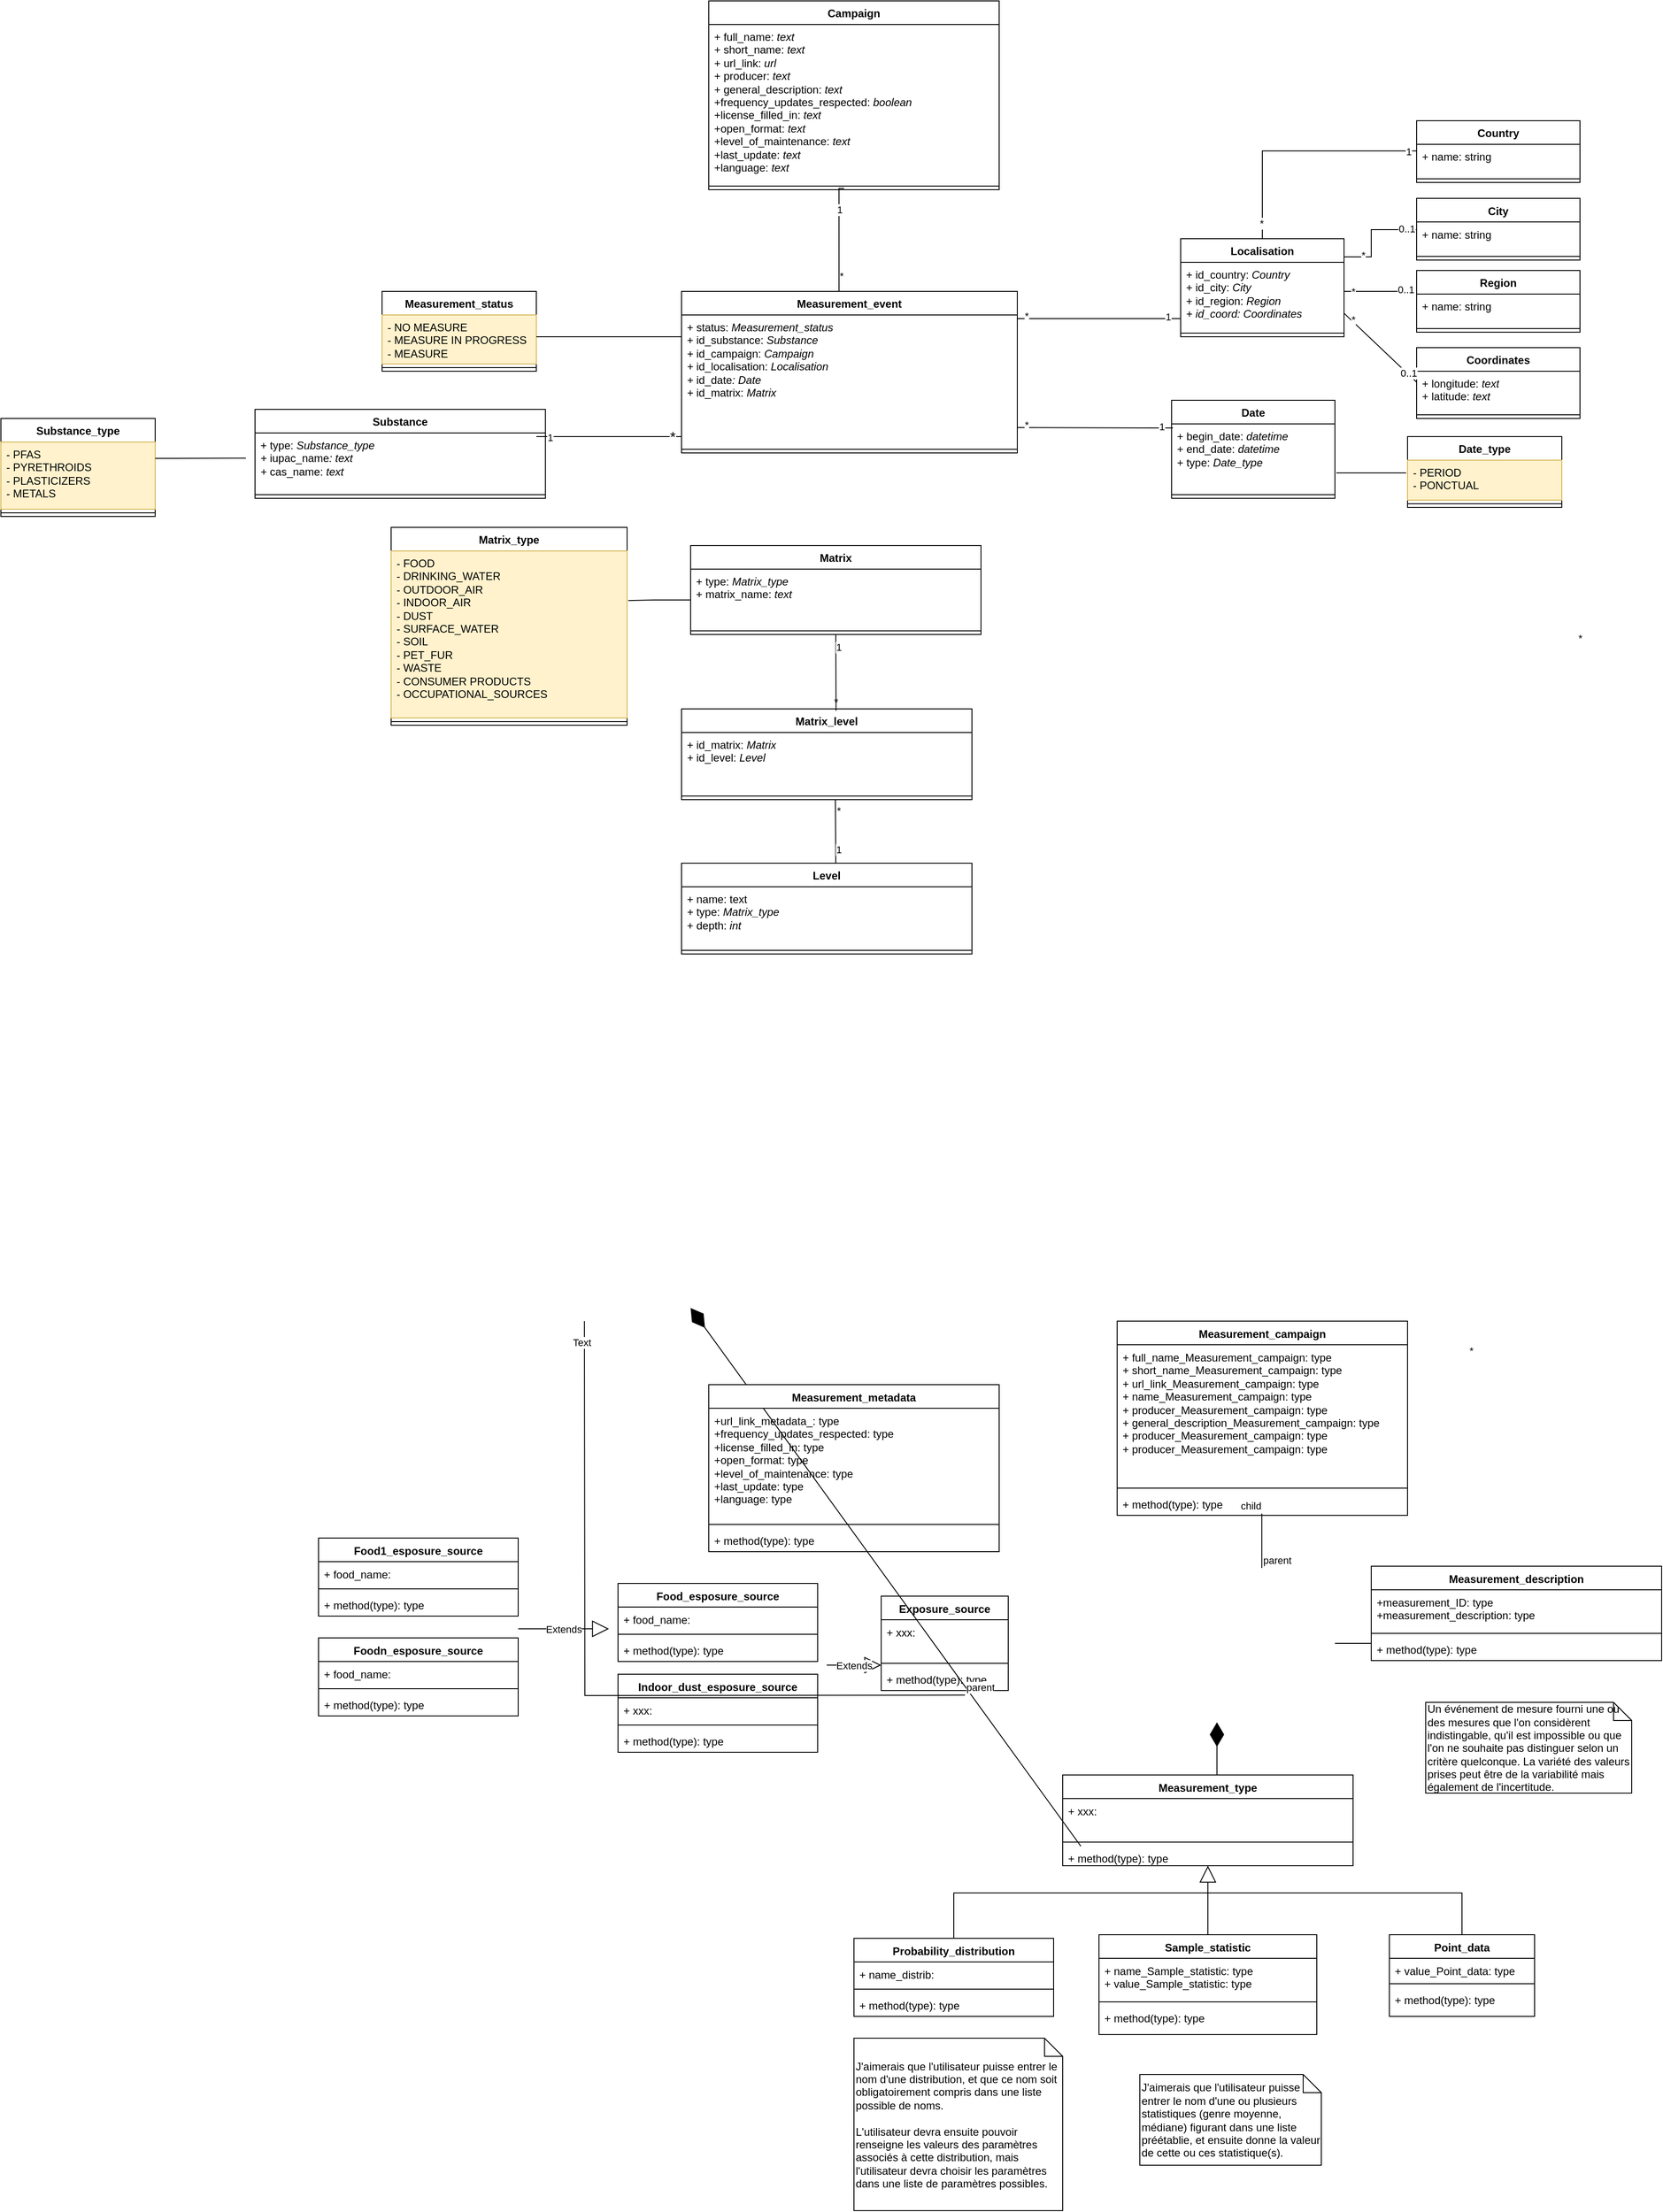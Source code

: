 <mxfile version="21.6.6" type="github">
  <diagram name="Page-1" id="vHBGrTsYqT1RuA5-FNSh">
    <mxGraphModel dx="2876" dy="1775" grid="1" gridSize="10" guides="1" tooltips="1" connect="1" arrows="1" fold="1" page="1" pageScale="1" pageWidth="827" pageHeight="1169" math="0" shadow="0">
      <root>
        <mxCell id="0" />
        <mxCell id="1" parent="0" />
        <mxCell id="SI0JAdaID6cO6t9ZGBBr-8" value="Probability_distribution" style="swimlane;fontStyle=1;align=center;verticalAlign=top;childLayout=stackLayout;horizontal=1;startSize=26;horizontalStack=0;resizeParent=1;resizeParentMax=0;resizeLast=0;collapsible=1;marginBottom=0;whiteSpace=wrap;html=1;" parent="1" vertex="1">
          <mxGeometry x="-190" y="1194.5" width="220" height="86" as="geometry" />
        </mxCell>
        <mxCell id="SI0JAdaID6cO6t9ZGBBr-9" value="+ name_distrib:&amp;nbsp;&amp;nbsp;" style="text;strokeColor=none;fillColor=none;align=left;verticalAlign=top;spacingLeft=4;spacingRight=4;overflow=hidden;rotatable=0;points=[[0,0.5],[1,0.5]];portConstraint=eastwest;whiteSpace=wrap;html=1;" parent="SI0JAdaID6cO6t9ZGBBr-8" vertex="1">
          <mxGeometry y="26" width="220" height="26" as="geometry" />
        </mxCell>
        <mxCell id="SI0JAdaID6cO6t9ZGBBr-10" value="" style="line;strokeWidth=1;fillColor=none;align=left;verticalAlign=middle;spacingTop=-1;spacingLeft=3;spacingRight=3;rotatable=0;labelPosition=right;points=[];portConstraint=eastwest;strokeColor=inherit;" parent="SI0JAdaID6cO6t9ZGBBr-8" vertex="1">
          <mxGeometry y="52" width="220" height="8" as="geometry" />
        </mxCell>
        <mxCell id="SI0JAdaID6cO6t9ZGBBr-11" value="+ method(type): type" style="text;strokeColor=none;fillColor=none;align=left;verticalAlign=top;spacingLeft=4;spacingRight=4;overflow=hidden;rotatable=0;points=[[0,0.5],[1,0.5]];portConstraint=eastwest;whiteSpace=wrap;html=1;" parent="SI0JAdaID6cO6t9ZGBBr-8" vertex="1">
          <mxGeometry y="60" width="220" height="26" as="geometry" />
        </mxCell>
        <mxCell id="SI0JAdaID6cO6t9ZGBBr-13" value="J&#39;aimerais que l&#39;utilisateur puisse entrer le nom d&#39;une distribution, et que ce nom soit obligatoirement compris dans une liste possible de noms.&lt;br&gt;&lt;br&gt;L&#39;utilisateur devra ensuite pouvoir renseigne les valeurs des paramètres associés à cette distribution, mais l&#39;utilisateur devra choisir les paramètres dans une liste de paramètres possibles." style="shape=note;size=20;whiteSpace=wrap;html=1;align=left;" parent="1" vertex="1">
          <mxGeometry x="-190" y="1304.5" width="230" height="190" as="geometry" />
        </mxCell>
        <mxCell id="SI0JAdaID6cO6t9ZGBBr-17" value="J&#39;aimerais que l&#39;utilisateur puisse entrer le nom d&#39;une ou plusieurs statistiques (genre moyenne, médiane) figurant dans une liste préétablie, et ensuite donne la valeur de cette ou ces statistique(s)." style="shape=note;size=20;whiteSpace=wrap;html=1;align=left;" parent="1" vertex="1">
          <mxGeometry x="125" y="1344.5" width="200" height="100" as="geometry" />
        </mxCell>
        <mxCell id="SI0JAdaID6cO6t9ZGBBr-18" value="Measurement_event" style="swimlane;fontStyle=1;align=center;verticalAlign=top;childLayout=stackLayout;horizontal=1;startSize=26;horizontalStack=0;resizeParent=1;resizeParentMax=0;resizeLast=0;collapsible=1;marginBottom=0;whiteSpace=wrap;html=1;" parent="1" vertex="1">
          <mxGeometry x="-380" y="-620" width="370" height="178" as="geometry" />
        </mxCell>
        <mxCell id="SI0JAdaID6cO6t9ZGBBr-19" value="&lt;div&gt;+ status: &lt;i&gt;Measurement_status&lt;/i&gt;&lt;/div&gt;&lt;div&gt;+ id_substance: &lt;i&gt;Substance&lt;/i&gt;&lt;/div&gt;&lt;div&gt;&lt;i&gt;+&lt;/i&gt; id_campaign: &lt;i&gt;Campaign&lt;/i&gt;&lt;/div&gt;&lt;div&gt;&lt;i&gt;+ &lt;/i&gt;id_localisation: &lt;i&gt;Localisation&lt;br&gt;&lt;/i&gt;&lt;/div&gt;&lt;div&gt;&lt;i&gt;+ &lt;/i&gt;id_date&lt;i&gt;: Date&lt;br&gt;&lt;/i&gt;&lt;/div&gt;&lt;div&gt;&lt;i&gt;+ &lt;/i&gt;id_matrix: &lt;i&gt;Matrix&lt;br&gt;&lt;/i&gt;&lt;/div&gt;&lt;div&gt;&lt;i&gt;&lt;br&gt;&lt;/i&gt;&lt;/div&gt;&lt;br&gt;&lt;br&gt;&amp;nbsp;&amp;nbsp;" style="text;strokeColor=none;fillColor=none;align=left;verticalAlign=top;spacingLeft=4;spacingRight=4;overflow=hidden;rotatable=0;points=[[0,0.5],[1,0.5]];portConstraint=eastwest;whiteSpace=wrap;html=1;" parent="SI0JAdaID6cO6t9ZGBBr-18" vertex="1">
          <mxGeometry y="26" width="370" height="144" as="geometry" />
        </mxCell>
        <mxCell id="SI0JAdaID6cO6t9ZGBBr-20" value="" style="line;strokeWidth=1;fillColor=none;align=left;verticalAlign=middle;spacingTop=-1;spacingLeft=3;spacingRight=3;rotatable=0;labelPosition=right;points=[];portConstraint=eastwest;strokeColor=inherit;" parent="SI0JAdaID6cO6t9ZGBBr-18" vertex="1">
          <mxGeometry y="170" width="370" height="8" as="geometry" />
        </mxCell>
        <mxCell id="SI0JAdaID6cO6t9ZGBBr-22" value="Un événement de mesure fourni une ou des mesures que l&#39;on considèrent indistingable, qu&#39;il est impossible ou que l&#39;on ne souhaite pas distinguer selon un critère quelconque. La variété des valeurs prises peut être de la variabilité mais également de l&#39;incertitude." style="shape=note;size=20;whiteSpace=wrap;html=1;align=left;" parent="1" vertex="1">
          <mxGeometry x="440" y="934.5" width="227" height="100" as="geometry" />
        </mxCell>
        <mxCell id="SI0JAdaID6cO6t9ZGBBr-23" value="Measurement_type" style="swimlane;fontStyle=1;align=center;verticalAlign=top;childLayout=stackLayout;horizontal=1;startSize=26;horizontalStack=0;resizeParent=1;resizeParentMax=0;resizeLast=0;collapsible=1;marginBottom=0;whiteSpace=wrap;html=1;" parent="1" vertex="1">
          <mxGeometry x="40" y="1014.5" width="320" height="100" as="geometry" />
        </mxCell>
        <mxCell id="SI0JAdaID6cO6t9ZGBBr-24" value="+ xxx:&lt;br&gt;" style="text;strokeColor=none;fillColor=none;align=left;verticalAlign=top;spacingLeft=4;spacingRight=4;overflow=hidden;rotatable=0;points=[[0,0.5],[1,0.5]];portConstraint=eastwest;whiteSpace=wrap;html=1;" parent="SI0JAdaID6cO6t9ZGBBr-23" vertex="1">
          <mxGeometry y="26" width="320" height="44" as="geometry" />
        </mxCell>
        <mxCell id="SI0JAdaID6cO6t9ZGBBr-25" value="" style="line;strokeWidth=1;fillColor=none;align=left;verticalAlign=middle;spacingTop=-1;spacingLeft=3;spacingRight=3;rotatable=0;labelPosition=right;points=[];portConstraint=eastwest;strokeColor=inherit;" parent="SI0JAdaID6cO6t9ZGBBr-23" vertex="1">
          <mxGeometry y="70" width="320" height="8" as="geometry" />
        </mxCell>
        <mxCell id="SI0JAdaID6cO6t9ZGBBr-26" value="+ method(type): type" style="text;strokeColor=none;fillColor=none;align=left;verticalAlign=top;spacingLeft=4;spacingRight=4;overflow=hidden;rotatable=0;points=[[0,0.5],[1,0.5]];portConstraint=eastwest;whiteSpace=wrap;html=1;" parent="SI0JAdaID6cO6t9ZGBBr-23" vertex="1">
          <mxGeometry y="78" width="320" height="22" as="geometry" />
        </mxCell>
        <mxCell id="SI0JAdaID6cO6t9ZGBBr-33" value="Sample_statistic" style="swimlane;fontStyle=1;align=center;verticalAlign=top;childLayout=stackLayout;horizontal=1;startSize=26;horizontalStack=0;resizeParent=1;resizeParentMax=0;resizeLast=0;collapsible=1;marginBottom=0;whiteSpace=wrap;html=1;" parent="1" vertex="1">
          <mxGeometry x="80" y="1190.5" width="240" height="110" as="geometry" />
        </mxCell>
        <mxCell id="SI0JAdaID6cO6t9ZGBBr-34" value="+ name_Sample_statistic: type&lt;br style=&quot;border-color: var(--border-color);&quot;&gt;+ value_Sample_statistic: type" style="text;strokeColor=none;fillColor=none;align=left;verticalAlign=top;spacingLeft=4;spacingRight=4;overflow=hidden;rotatable=0;points=[[0,0.5],[1,0.5]];portConstraint=eastwest;whiteSpace=wrap;html=1;" parent="SI0JAdaID6cO6t9ZGBBr-33" vertex="1">
          <mxGeometry y="26" width="240" height="44" as="geometry" />
        </mxCell>
        <mxCell id="SI0JAdaID6cO6t9ZGBBr-35" value="" style="line;strokeWidth=1;fillColor=none;align=left;verticalAlign=middle;spacingTop=-1;spacingLeft=3;spacingRight=3;rotatable=0;labelPosition=right;points=[];portConstraint=eastwest;strokeColor=inherit;" parent="SI0JAdaID6cO6t9ZGBBr-33" vertex="1">
          <mxGeometry y="70" width="240" height="8" as="geometry" />
        </mxCell>
        <mxCell id="SI0JAdaID6cO6t9ZGBBr-36" value="+ method(type): type" style="text;strokeColor=none;fillColor=none;align=left;verticalAlign=top;spacingLeft=4;spacingRight=4;overflow=hidden;rotatable=0;points=[[0,0.5],[1,0.5]];portConstraint=eastwest;whiteSpace=wrap;html=1;" parent="SI0JAdaID6cO6t9ZGBBr-33" vertex="1">
          <mxGeometry y="78" width="240" height="32" as="geometry" />
        </mxCell>
        <mxCell id="SI0JAdaID6cO6t9ZGBBr-37" value="Point_data" style="swimlane;fontStyle=1;align=center;verticalAlign=top;childLayout=stackLayout;horizontal=1;startSize=26;horizontalStack=0;resizeParent=1;resizeParentMax=0;resizeLast=0;collapsible=1;marginBottom=0;whiteSpace=wrap;html=1;" parent="1" vertex="1">
          <mxGeometry x="400" y="1190.5" width="160" height="90" as="geometry" />
        </mxCell>
        <mxCell id="SI0JAdaID6cO6t9ZGBBr-38" value="+ value_Point_data: type" style="text;strokeColor=none;fillColor=none;align=left;verticalAlign=top;spacingLeft=4;spacingRight=4;overflow=hidden;rotatable=0;points=[[0,0.5],[1,0.5]];portConstraint=eastwest;whiteSpace=wrap;html=1;" parent="SI0JAdaID6cO6t9ZGBBr-37" vertex="1">
          <mxGeometry y="26" width="160" height="24" as="geometry" />
        </mxCell>
        <mxCell id="SI0JAdaID6cO6t9ZGBBr-39" value="" style="line;strokeWidth=1;fillColor=none;align=left;verticalAlign=middle;spacingTop=-1;spacingLeft=3;spacingRight=3;rotatable=0;labelPosition=right;points=[];portConstraint=eastwest;strokeColor=inherit;" parent="SI0JAdaID6cO6t9ZGBBr-37" vertex="1">
          <mxGeometry y="50" width="160" height="8" as="geometry" />
        </mxCell>
        <mxCell id="SI0JAdaID6cO6t9ZGBBr-40" value="+ method(type): type" style="text;strokeColor=none;fillColor=none;align=left;verticalAlign=top;spacingLeft=4;spacingRight=4;overflow=hidden;rotatable=0;points=[[0,0.5],[1,0.5]];portConstraint=eastwest;whiteSpace=wrap;html=1;" parent="SI0JAdaID6cO6t9ZGBBr-37" vertex="1">
          <mxGeometry y="58" width="160" height="32" as="geometry" />
        </mxCell>
        <mxCell id="SI0JAdaID6cO6t9ZGBBr-50" value="" style="endArrow=block;endSize=16;endFill=0;html=1;rounded=0;exitX=0.5;exitY=0;exitDx=0;exitDy=0;edgeStyle=orthogonalEdgeStyle;" parent="1" source="SI0JAdaID6cO6t9ZGBBr-8" edge="1">
          <mxGeometry width="160" relative="1" as="geometry">
            <mxPoint x="-20" y="1124.5" as="sourcePoint" />
            <mxPoint x="200" y="1114.5" as="targetPoint" />
            <Array as="points">
              <mxPoint x="-80" y="1144.5" />
              <mxPoint x="200" y="1144.5" />
            </Array>
            <mxPoint as="offset" />
          </mxGeometry>
        </mxCell>
        <mxCell id="SI0JAdaID6cO6t9ZGBBr-60" value="" style="endArrow=none;html=1;edgeStyle=orthogonalEdgeStyle;rounded=0;exitX=0.5;exitY=0;exitDx=0;exitDy=0;entryX=0.5;entryY=0;entryDx=0;entryDy=0;" parent="1" source="SI0JAdaID6cO6t9ZGBBr-33" target="SI0JAdaID6cO6t9ZGBBr-37" edge="1">
          <mxGeometry relative="1" as="geometry">
            <mxPoint x="200" y="1184.5" as="sourcePoint" />
            <mxPoint x="480" y="1184.5" as="targetPoint" />
            <Array as="points">
              <mxPoint x="200" y="1144.5" />
              <mxPoint x="480" y="1144.5" />
            </Array>
          </mxGeometry>
        </mxCell>
        <mxCell id="SI0JAdaID6cO6t9ZGBBr-64" value="Food_esposure_source" style="swimlane;fontStyle=1;align=center;verticalAlign=top;childLayout=stackLayout;horizontal=1;startSize=26;horizontalStack=0;resizeParent=1;resizeParentMax=0;resizeLast=0;collapsible=1;marginBottom=0;whiteSpace=wrap;html=1;" parent="1" vertex="1">
          <mxGeometry x="-450" y="803.5" width="220" height="86" as="geometry" />
        </mxCell>
        <mxCell id="SI0JAdaID6cO6t9ZGBBr-65" value="+ food_name:&amp;nbsp;&amp;nbsp;" style="text;strokeColor=none;fillColor=none;align=left;verticalAlign=top;spacingLeft=4;spacingRight=4;overflow=hidden;rotatable=0;points=[[0,0.5],[1,0.5]];portConstraint=eastwest;whiteSpace=wrap;html=1;" parent="SI0JAdaID6cO6t9ZGBBr-64" vertex="1">
          <mxGeometry y="26" width="220" height="26" as="geometry" />
        </mxCell>
        <mxCell id="SI0JAdaID6cO6t9ZGBBr-66" value="" style="line;strokeWidth=1;fillColor=none;align=left;verticalAlign=middle;spacingTop=-1;spacingLeft=3;spacingRight=3;rotatable=0;labelPosition=right;points=[];portConstraint=eastwest;strokeColor=inherit;" parent="SI0JAdaID6cO6t9ZGBBr-64" vertex="1">
          <mxGeometry y="52" width="220" height="8" as="geometry" />
        </mxCell>
        <mxCell id="SI0JAdaID6cO6t9ZGBBr-67" value="+ method(type): type" style="text;strokeColor=none;fillColor=none;align=left;verticalAlign=top;spacingLeft=4;spacingRight=4;overflow=hidden;rotatable=0;points=[[0,0.5],[1,0.5]];portConstraint=eastwest;whiteSpace=wrap;html=1;" parent="SI0JAdaID6cO6t9ZGBBr-64" vertex="1">
          <mxGeometry y="60" width="220" height="26" as="geometry" />
        </mxCell>
        <mxCell id="SI0JAdaID6cO6t9ZGBBr-68" value="Indoor_dust_esposure_source" style="swimlane;fontStyle=1;align=center;verticalAlign=top;childLayout=stackLayout;horizontal=1;startSize=26;horizontalStack=0;resizeParent=1;resizeParentMax=0;resizeLast=0;collapsible=1;marginBottom=0;whiteSpace=wrap;html=1;" parent="1" vertex="1">
          <mxGeometry x="-450" y="903.5" width="220" height="86" as="geometry" />
        </mxCell>
        <mxCell id="SI0JAdaID6cO6t9ZGBBr-69" value="+ xxx:&amp;nbsp;&amp;nbsp;" style="text;strokeColor=none;fillColor=none;align=left;verticalAlign=top;spacingLeft=4;spacingRight=4;overflow=hidden;rotatable=0;points=[[0,0.5],[1,0.5]];portConstraint=eastwest;whiteSpace=wrap;html=1;" parent="SI0JAdaID6cO6t9ZGBBr-68" vertex="1">
          <mxGeometry y="26" width="220" height="26" as="geometry" />
        </mxCell>
        <mxCell id="SI0JAdaID6cO6t9ZGBBr-70" value="" style="line;strokeWidth=1;fillColor=none;align=left;verticalAlign=middle;spacingTop=-1;spacingLeft=3;spacingRight=3;rotatable=0;labelPosition=right;points=[];portConstraint=eastwest;strokeColor=inherit;" parent="SI0JAdaID6cO6t9ZGBBr-68" vertex="1">
          <mxGeometry y="52" width="220" height="8" as="geometry" />
        </mxCell>
        <mxCell id="SI0JAdaID6cO6t9ZGBBr-71" value="+ method(type): type" style="text;strokeColor=none;fillColor=none;align=left;verticalAlign=top;spacingLeft=4;spacingRight=4;overflow=hidden;rotatable=0;points=[[0,0.5],[1,0.5]];portConstraint=eastwest;whiteSpace=wrap;html=1;" parent="SI0JAdaID6cO6t9ZGBBr-68" vertex="1">
          <mxGeometry y="60" width="220" height="26" as="geometry" />
        </mxCell>
        <mxCell id="SI0JAdaID6cO6t9ZGBBr-77" value="Extends" style="endArrow=block;endSize=16;endFill=0;html=1;rounded=0;" parent="SI0JAdaID6cO6t9ZGBBr-68" edge="1">
          <mxGeometry width="160" relative="1" as="geometry">
            <mxPoint x="230" y="-10" as="sourcePoint" />
            <mxPoint x="290" y="-10" as="targetPoint" />
          </mxGeometry>
        </mxCell>
        <mxCell id="SI0JAdaID6cO6t9ZGBBr-78" value="Food1_esposure_source" style="swimlane;fontStyle=1;align=center;verticalAlign=top;childLayout=stackLayout;horizontal=1;startSize=26;horizontalStack=0;resizeParent=1;resizeParentMax=0;resizeLast=0;collapsible=1;marginBottom=0;whiteSpace=wrap;html=1;" parent="1" vertex="1">
          <mxGeometry x="-780" y="753.5" width="220" height="86" as="geometry" />
        </mxCell>
        <mxCell id="SI0JAdaID6cO6t9ZGBBr-79" value="+ food_name:&amp;nbsp;&amp;nbsp;" style="text;strokeColor=none;fillColor=none;align=left;verticalAlign=top;spacingLeft=4;spacingRight=4;overflow=hidden;rotatable=0;points=[[0,0.5],[1,0.5]];portConstraint=eastwest;whiteSpace=wrap;html=1;" parent="SI0JAdaID6cO6t9ZGBBr-78" vertex="1">
          <mxGeometry y="26" width="220" height="26" as="geometry" />
        </mxCell>
        <mxCell id="SI0JAdaID6cO6t9ZGBBr-80" value="" style="line;strokeWidth=1;fillColor=none;align=left;verticalAlign=middle;spacingTop=-1;spacingLeft=3;spacingRight=3;rotatable=0;labelPosition=right;points=[];portConstraint=eastwest;strokeColor=inherit;" parent="SI0JAdaID6cO6t9ZGBBr-78" vertex="1">
          <mxGeometry y="52" width="220" height="8" as="geometry" />
        </mxCell>
        <mxCell id="SI0JAdaID6cO6t9ZGBBr-81" value="+ method(type): type" style="text;strokeColor=none;fillColor=none;align=left;verticalAlign=top;spacingLeft=4;spacingRight=4;overflow=hidden;rotatable=0;points=[[0,0.5],[1,0.5]];portConstraint=eastwest;whiteSpace=wrap;html=1;" parent="SI0JAdaID6cO6t9ZGBBr-78" vertex="1">
          <mxGeometry y="60" width="220" height="26" as="geometry" />
        </mxCell>
        <mxCell id="SI0JAdaID6cO6t9ZGBBr-82" value="Foodn_esposure_source" style="swimlane;fontStyle=1;align=center;verticalAlign=top;childLayout=stackLayout;horizontal=1;startSize=26;horizontalStack=0;resizeParent=1;resizeParentMax=0;resizeLast=0;collapsible=1;marginBottom=0;whiteSpace=wrap;html=1;" parent="1" vertex="1">
          <mxGeometry x="-780" y="863.5" width="220" height="86" as="geometry" />
        </mxCell>
        <mxCell id="SI0JAdaID6cO6t9ZGBBr-83" value="+ food_name:&amp;nbsp;&amp;nbsp;" style="text;strokeColor=none;fillColor=none;align=left;verticalAlign=top;spacingLeft=4;spacingRight=4;overflow=hidden;rotatable=0;points=[[0,0.5],[1,0.5]];portConstraint=eastwest;whiteSpace=wrap;html=1;" parent="SI0JAdaID6cO6t9ZGBBr-82" vertex="1">
          <mxGeometry y="26" width="220" height="26" as="geometry" />
        </mxCell>
        <mxCell id="SI0JAdaID6cO6t9ZGBBr-84" value="" style="line;strokeWidth=1;fillColor=none;align=left;verticalAlign=middle;spacingTop=-1;spacingLeft=3;spacingRight=3;rotatable=0;labelPosition=right;points=[];portConstraint=eastwest;strokeColor=inherit;" parent="SI0JAdaID6cO6t9ZGBBr-82" vertex="1">
          <mxGeometry y="52" width="220" height="8" as="geometry" />
        </mxCell>
        <mxCell id="SI0JAdaID6cO6t9ZGBBr-85" value="+ method(type): type" style="text;strokeColor=none;fillColor=none;align=left;verticalAlign=top;spacingLeft=4;spacingRight=4;overflow=hidden;rotatable=0;points=[[0,0.5],[1,0.5]];portConstraint=eastwest;whiteSpace=wrap;html=1;" parent="SI0JAdaID6cO6t9ZGBBr-82" vertex="1">
          <mxGeometry y="60" width="220" height="26" as="geometry" />
        </mxCell>
        <mxCell id="SI0JAdaID6cO6t9ZGBBr-87" value="Extends" style="endArrow=block;endSize=16;endFill=0;html=1;rounded=0;" parent="1" edge="1">
          <mxGeometry width="160" relative="1" as="geometry">
            <mxPoint x="-560" y="853.5" as="sourcePoint" />
            <mxPoint x="-460" y="853.5" as="targetPoint" />
            <Array as="points">
              <mxPoint x="-560" y="853.5" />
            </Array>
          </mxGeometry>
        </mxCell>
        <mxCell id="SI0JAdaID6cO6t9ZGBBr-91" value="" style="endArrow=diamondThin;endFill=1;endSize=24;html=1;rounded=0;" parent="1" edge="1">
          <mxGeometry width="160" relative="1" as="geometry">
            <mxPoint x="210" y="994.5" as="sourcePoint" />
            <mxPoint x="210" y="956.5" as="targetPoint" />
            <Array as="points">
              <mxPoint x="210" y="1014.5" />
            </Array>
          </mxGeometry>
        </mxCell>
        <mxCell id="SI0JAdaID6cO6t9ZGBBr-92" value="Exposure_source" style="swimlane;fontStyle=1;align=center;verticalAlign=top;childLayout=stackLayout;horizontal=1;startSize=26;horizontalStack=0;resizeParent=1;resizeParentMax=0;resizeLast=0;collapsible=1;marginBottom=0;whiteSpace=wrap;html=1;" parent="1" vertex="1">
          <mxGeometry x="-160" y="817.5" width="140" height="104" as="geometry" />
        </mxCell>
        <mxCell id="SI0JAdaID6cO6t9ZGBBr-93" value="+ xxx:&lt;br&gt;" style="text;strokeColor=none;fillColor=none;align=left;verticalAlign=top;spacingLeft=4;spacingRight=4;overflow=hidden;rotatable=0;points=[[0,0.5],[1,0.5]];portConstraint=eastwest;whiteSpace=wrap;html=1;" parent="SI0JAdaID6cO6t9ZGBBr-92" vertex="1">
          <mxGeometry y="26" width="140" height="44" as="geometry" />
        </mxCell>
        <mxCell id="SI0JAdaID6cO6t9ZGBBr-94" value="" style="line;strokeWidth=1;fillColor=none;align=left;verticalAlign=middle;spacingTop=-1;spacingLeft=3;spacingRight=3;rotatable=0;labelPosition=right;points=[];portConstraint=eastwest;strokeColor=inherit;" parent="SI0JAdaID6cO6t9ZGBBr-92" vertex="1">
          <mxGeometry y="70" width="140" height="8" as="geometry" />
        </mxCell>
        <mxCell id="SI0JAdaID6cO6t9ZGBBr-95" value="+ method(type): type" style="text;strokeColor=none;fillColor=none;align=left;verticalAlign=top;spacingLeft=4;spacingRight=4;overflow=hidden;rotatable=0;points=[[0,0.5],[1,0.5]];portConstraint=eastwest;whiteSpace=wrap;html=1;" parent="SI0JAdaID6cO6t9ZGBBr-92" vertex="1">
          <mxGeometry y="78" width="140" height="26" as="geometry" />
        </mxCell>
        <mxCell id="SI0JAdaID6cO6t9ZGBBr-97" value="" style="endArrow=diamondThin;endFill=1;endSize=24;html=1;rounded=0;exitX=1;exitY=0.5;exitDx=0;exitDy=0;entryX=0;entryY=0.5;entryDx=0;entryDy=0;" parent="1" edge="1">
          <mxGeometry width="160" relative="1" as="geometry">
            <mxPoint x="60" y="1093" as="sourcePoint" />
            <mxPoint x="-370.0" y="500" as="targetPoint" />
            <Array as="points" />
          </mxGeometry>
        </mxCell>
        <mxCell id="SI0JAdaID6cO6t9ZGBBr-98" value="Measurement_campaign" style="swimlane;fontStyle=1;align=center;verticalAlign=top;childLayout=stackLayout;horizontal=1;startSize=26;horizontalStack=0;resizeParent=1;resizeParentMax=0;resizeLast=0;collapsible=1;marginBottom=0;whiteSpace=wrap;html=1;" parent="1" vertex="1">
          <mxGeometry x="100" y="514.5" width="320" height="214" as="geometry" />
        </mxCell>
        <mxCell id="SI0JAdaID6cO6t9ZGBBr-99" value="+ full_name_Measurement_campaign: type&lt;br&gt;+ short_name_Measurement_campaign: type&lt;br&gt;+ url_link_Measurement_campaign: type&lt;br&gt;+ name_Measurement_campaign: type&lt;br&gt;+ producer_Measurement_campaign: type&lt;br&gt;+ general_description_Measurement_campaign: type&lt;br&gt;+ producer_Measurement_campaign: type&lt;br&gt;+ producer_Measurement_campaign: type&lt;br&gt;" style="text;strokeColor=none;fillColor=none;align=left;verticalAlign=top;spacingLeft=4;spacingRight=4;overflow=hidden;rotatable=0;points=[[0,0.5],[1,0.5]];portConstraint=eastwest;whiteSpace=wrap;html=1;" parent="SI0JAdaID6cO6t9ZGBBr-98" vertex="1">
          <mxGeometry y="26" width="320" height="154" as="geometry" />
        </mxCell>
        <mxCell id="SI0JAdaID6cO6t9ZGBBr-100" value="" style="line;strokeWidth=1;fillColor=none;align=left;verticalAlign=middle;spacingTop=-1;spacingLeft=3;spacingRight=3;rotatable=0;labelPosition=right;points=[];portConstraint=eastwest;strokeColor=inherit;" parent="SI0JAdaID6cO6t9ZGBBr-98" vertex="1">
          <mxGeometry y="180" width="320" height="8" as="geometry" />
        </mxCell>
        <mxCell id="SI0JAdaID6cO6t9ZGBBr-101" value="+ method(type): type" style="text;strokeColor=none;fillColor=none;align=left;verticalAlign=top;spacingLeft=4;spacingRight=4;overflow=hidden;rotatable=0;points=[[0,0.5],[1,0.5]];portConstraint=eastwest;whiteSpace=wrap;html=1;" parent="SI0JAdaID6cO6t9ZGBBr-98" vertex="1">
          <mxGeometry y="188" width="320" height="26" as="geometry" />
        </mxCell>
        <mxCell id="SI0JAdaID6cO6t9ZGBBr-108" value="" style="line;strokeWidth=1;fillColor=none;align=left;verticalAlign=middle;spacingTop=-1;spacingLeft=3;spacingRight=3;rotatable=0;labelPosition=right;points=[];portConstraint=eastwest;strokeColor=inherit;" parent="1" vertex="1">
          <mxGeometry x="340" y="865.5" width="40" height="8" as="geometry" />
        </mxCell>
        <mxCell id="SI0JAdaID6cO6t9ZGBBr-109" value="Measurement_description" style="swimlane;fontStyle=1;align=center;verticalAlign=top;childLayout=stackLayout;horizontal=1;startSize=26;horizontalStack=0;resizeParent=1;resizeParentMax=0;resizeLast=0;collapsible=1;marginBottom=0;whiteSpace=wrap;html=1;" parent="1" vertex="1">
          <mxGeometry x="380" y="784.5" width="320" height="104" as="geometry" />
        </mxCell>
        <mxCell id="SI0JAdaID6cO6t9ZGBBr-110" value="+measurement_ID: type&lt;br&gt;+measurement_description: type" style="text;strokeColor=none;fillColor=none;align=left;verticalAlign=top;spacingLeft=4;spacingRight=4;overflow=hidden;rotatable=0;points=[[0,0.5],[1,0.5]];portConstraint=eastwest;whiteSpace=wrap;html=1;" parent="SI0JAdaID6cO6t9ZGBBr-109" vertex="1">
          <mxGeometry y="26" width="320" height="44" as="geometry" />
        </mxCell>
        <mxCell id="SI0JAdaID6cO6t9ZGBBr-111" value="" style="line;strokeWidth=1;fillColor=none;align=left;verticalAlign=middle;spacingTop=-1;spacingLeft=3;spacingRight=3;rotatable=0;labelPosition=right;points=[];portConstraint=eastwest;strokeColor=inherit;" parent="SI0JAdaID6cO6t9ZGBBr-109" vertex="1">
          <mxGeometry y="70" width="320" height="8" as="geometry" />
        </mxCell>
        <mxCell id="SI0JAdaID6cO6t9ZGBBr-112" value="+ method(type): type" style="text;strokeColor=none;fillColor=none;align=left;verticalAlign=top;spacingLeft=4;spacingRight=4;overflow=hidden;rotatable=0;points=[[0,0.5],[1,0.5]];portConstraint=eastwest;whiteSpace=wrap;html=1;" parent="SI0JAdaID6cO6t9ZGBBr-109" vertex="1">
          <mxGeometry y="78" width="320" height="26" as="geometry" />
        </mxCell>
        <mxCell id="SI0JAdaID6cO6t9ZGBBr-113" value="Measurement_metadata" style="swimlane;fontStyle=1;align=center;verticalAlign=top;childLayout=stackLayout;horizontal=1;startSize=26;horizontalStack=0;resizeParent=1;resizeParentMax=0;resizeLast=0;collapsible=1;marginBottom=0;whiteSpace=wrap;html=1;" parent="1" vertex="1">
          <mxGeometry x="-350" y="584.5" width="320" height="184" as="geometry" />
        </mxCell>
        <mxCell id="SI0JAdaID6cO6t9ZGBBr-114" value="+url_link_metadata_: type&lt;br&gt;+frequency_updates_respected: type&lt;br&gt;+license_filled_in: type&lt;br&gt;+open_format: type&lt;br&gt;+level_of_maintenance: type&lt;br&gt;+last_update: type&lt;br&gt;+language: type&lt;br&gt;" style="text;strokeColor=none;fillColor=none;align=left;verticalAlign=top;spacingLeft=4;spacingRight=4;overflow=hidden;rotatable=0;points=[[0,0.5],[1,0.5]];portConstraint=eastwest;whiteSpace=wrap;html=1;" parent="SI0JAdaID6cO6t9ZGBBr-113" vertex="1">
          <mxGeometry y="26" width="320" height="124" as="geometry" />
        </mxCell>
        <mxCell id="SI0JAdaID6cO6t9ZGBBr-115" value="" style="line;strokeWidth=1;fillColor=none;align=left;verticalAlign=middle;spacingTop=-1;spacingLeft=3;spacingRight=3;rotatable=0;labelPosition=right;points=[];portConstraint=eastwest;strokeColor=inherit;" parent="SI0JAdaID6cO6t9ZGBBr-113" vertex="1">
          <mxGeometry y="150" width="320" height="8" as="geometry" />
        </mxCell>
        <mxCell id="SI0JAdaID6cO6t9ZGBBr-116" value="+ method(type): type" style="text;strokeColor=none;fillColor=none;align=left;verticalAlign=top;spacingLeft=4;spacingRight=4;overflow=hidden;rotatable=0;points=[[0,0.5],[1,0.5]];portConstraint=eastwest;whiteSpace=wrap;html=1;" parent="SI0JAdaID6cO6t9ZGBBr-113" vertex="1">
          <mxGeometry y="158" width="320" height="26" as="geometry" />
        </mxCell>
        <mxCell id="SI0JAdaID6cO6t9ZGBBr-124" value="" style="endArrow=none;html=1;edgeStyle=orthogonalEdgeStyle;rounded=0;" parent="1" edge="1">
          <mxGeometry relative="1" as="geometry">
            <mxPoint x="259.41" y="786.5" as="sourcePoint" />
            <mxPoint x="259.41" y="726.5" as="targetPoint" />
            <Array as="points">
              <mxPoint x="259.41" y="756.5" />
              <mxPoint x="259.41" y="756.5" />
            </Array>
          </mxGeometry>
        </mxCell>
        <mxCell id="SI0JAdaID6cO6t9ZGBBr-125" value="parent" style="edgeLabel;resizable=0;html=1;align=left;verticalAlign=bottom;" parent="SI0JAdaID6cO6t9ZGBBr-124" connectable="0" vertex="1">
          <mxGeometry x="-1" relative="1" as="geometry" />
        </mxCell>
        <mxCell id="SI0JAdaID6cO6t9ZGBBr-126" value="child" style="edgeLabel;resizable=0;html=1;align=right;verticalAlign=bottom;" parent="SI0JAdaID6cO6t9ZGBBr-124" connectable="0" vertex="1">
          <mxGeometry x="1" relative="1" as="geometry" />
        </mxCell>
        <mxCell id="SI0JAdaID6cO6t9ZGBBr-130" value="" style="endArrow=none;html=1;edgeStyle=orthogonalEdgeStyle;rounded=0;exitX=0.998;exitY=0.274;exitDx=0;exitDy=0;exitPerimeter=0;entryX=0;entryY=0.115;entryDx=0;entryDy=0;entryPerimeter=0;" parent="1" edge="1">
          <mxGeometry relative="1" as="geometry">
            <mxPoint x="-67.67" y="926.516" as="sourcePoint" />
            <mxPoint x="-487.03" y="514.5" as="targetPoint" />
          </mxGeometry>
        </mxCell>
        <mxCell id="SI0JAdaID6cO6t9ZGBBr-131" value="parent" style="edgeLabel;resizable=0;html=1;align=left;verticalAlign=bottom;" parent="SI0JAdaID6cO6t9ZGBBr-130" connectable="0" vertex="1">
          <mxGeometry x="-1" relative="1" as="geometry" />
        </mxCell>
        <mxCell id="VvgGewaTuvllS4AL0zH4-1" value="Text" style="edgeLabel;html=1;align=center;verticalAlign=middle;resizable=0;points=[];" vertex="1" connectable="0" parent="SI0JAdaID6cO6t9ZGBBr-130">
          <mxGeometry x="0.945" y="3" relative="1" as="geometry">
            <mxPoint as="offset" />
          </mxGeometry>
        </mxCell>
        <mxCell id="VvgGewaTuvllS4AL0zH4-2" value="Measurement_status" style="swimlane;fontStyle=1;align=center;verticalAlign=top;childLayout=stackLayout;horizontal=1;startSize=26;horizontalStack=0;resizeParent=1;resizeParentMax=0;resizeLast=0;collapsible=1;marginBottom=0;whiteSpace=wrap;html=1;" vertex="1" parent="1">
          <mxGeometry x="-710" y="-620" width="170" height="88" as="geometry" />
        </mxCell>
        <mxCell id="VvgGewaTuvllS4AL0zH4-3" value="&lt;div&gt;- NO MEASURE&lt;/div&gt;&lt;div&gt;- MEASURE IN PROGRESS&lt;/div&gt;&lt;div&gt;- MEASURE&lt;br&gt;&lt;/div&gt;" style="text;strokeColor=#d6b656;fillColor=#fff2cc;align=left;verticalAlign=top;spacingLeft=4;spacingRight=4;overflow=hidden;rotatable=0;points=[[0,0.5],[1,0.5]];portConstraint=eastwest;whiteSpace=wrap;html=1;" vertex="1" parent="VvgGewaTuvllS4AL0zH4-2">
          <mxGeometry y="26" width="170" height="54" as="geometry" />
        </mxCell>
        <mxCell id="VvgGewaTuvllS4AL0zH4-4" value="" style="line;strokeWidth=1;fillColor=none;align=left;verticalAlign=middle;spacingTop=-1;spacingLeft=3;spacingRight=3;rotatable=0;labelPosition=right;points=[];portConstraint=eastwest;strokeColor=inherit;" vertex="1" parent="VvgGewaTuvllS4AL0zH4-2">
          <mxGeometry y="80" width="170" height="8" as="geometry" />
        </mxCell>
        <mxCell id="VvgGewaTuvllS4AL0zH4-6" value="" style="endArrow=none;html=1;edgeStyle=orthogonalEdgeStyle;rounded=0;" edge="1" parent="1">
          <mxGeometry relative="1" as="geometry">
            <mxPoint x="-540" y="-570" as="sourcePoint" />
            <mxPoint x="-380" y="-570" as="targetPoint" />
            <Array as="points">
              <mxPoint x="-460" y="-570" />
              <mxPoint x="-460" y="-570" />
            </Array>
          </mxGeometry>
        </mxCell>
        <mxCell id="VvgGewaTuvllS4AL0zH4-9" value="Level" style="swimlane;fontStyle=1;align=center;verticalAlign=top;childLayout=stackLayout;horizontal=1;startSize=26;horizontalStack=0;resizeParent=1;resizeParentMax=0;resizeLast=0;collapsible=1;marginBottom=0;whiteSpace=wrap;html=1;" vertex="1" parent="1">
          <mxGeometry x="-380" y="10" width="320" height="100" as="geometry" />
        </mxCell>
        <mxCell id="VvgGewaTuvllS4AL0zH4-10" value="&lt;div&gt;+ name: text&lt;i&gt;&lt;br&gt;&lt;/i&gt;&lt;/div&gt;&lt;div&gt;&lt;i&gt;+ &lt;/i&gt;type:&lt;i&gt; Matrix_type &lt;br&gt;&lt;/i&gt;&lt;/div&gt;&lt;div&gt;+ depth: &lt;i&gt;int&lt;/i&gt;&lt;br&gt;&lt;/div&gt;" style="text;strokeColor=none;fillColor=none;align=left;verticalAlign=top;spacingLeft=4;spacingRight=4;overflow=hidden;rotatable=0;points=[[0,0.5],[1,0.5]];portConstraint=eastwest;whiteSpace=wrap;html=1;" vertex="1" parent="VvgGewaTuvllS4AL0zH4-9">
          <mxGeometry y="26" width="320" height="66" as="geometry" />
        </mxCell>
        <mxCell id="VvgGewaTuvllS4AL0zH4-11" value="" style="line;strokeWidth=1;fillColor=none;align=left;verticalAlign=middle;spacingTop=-1;spacingLeft=3;spacingRight=3;rotatable=0;labelPosition=right;points=[];portConstraint=eastwest;strokeColor=inherit;" vertex="1" parent="VvgGewaTuvllS4AL0zH4-9">
          <mxGeometry y="92" width="320" height="8" as="geometry" />
        </mxCell>
        <mxCell id="VvgGewaTuvllS4AL0zH4-13" value="" style="endArrow=none;html=1;edgeStyle=orthogonalEdgeStyle;rounded=0;" edge="1" parent="1">
          <mxGeometry relative="1" as="geometry">
            <mxPoint x="-540" y="-460" as="sourcePoint" />
            <mxPoint x="-380" y="-460" as="targetPoint" />
            <Array as="points">
              <mxPoint x="-460" y="-460" />
              <mxPoint x="-460" y="-460" />
            </Array>
          </mxGeometry>
        </mxCell>
        <mxCell id="VvgGewaTuvllS4AL0zH4-14" value="1" style="edgeLabel;html=1;align=center;verticalAlign=middle;resizable=0;points=[];" vertex="1" connectable="0" parent="VvgGewaTuvllS4AL0zH4-13">
          <mxGeometry x="-0.821" y="-1" relative="1" as="geometry">
            <mxPoint as="offset" />
          </mxGeometry>
        </mxCell>
        <mxCell id="VvgGewaTuvllS4AL0zH4-20" value="&lt;font style=&quot;font-size: 16px;&quot;&gt;*&lt;/font&gt;" style="edgeLabel;html=1;align=center;verticalAlign=middle;resizable=0;points=[];" vertex="1" connectable="0" parent="VvgGewaTuvllS4AL0zH4-13">
          <mxGeometry x="0.874" relative="1" as="geometry">
            <mxPoint as="offset" />
          </mxGeometry>
        </mxCell>
        <mxCell id="VvgGewaTuvllS4AL0zH4-21" value="Substance_type" style="swimlane;fontStyle=1;align=center;verticalAlign=top;childLayout=stackLayout;horizontal=1;startSize=26;horizontalStack=0;resizeParent=1;resizeParentMax=0;resizeLast=0;collapsible=1;marginBottom=0;whiteSpace=wrap;html=1;" vertex="1" parent="1">
          <mxGeometry x="-1130" y="-480" width="170" height="108" as="geometry" />
        </mxCell>
        <mxCell id="VvgGewaTuvllS4AL0zH4-22" value="&lt;div&gt;- PFAS&lt;/div&gt;&lt;div&gt;- PYRETHROIDS&lt;br&gt;&lt;/div&gt;&lt;div&gt;- PLASTICIZERS&lt;br&gt;&lt;/div&gt;&lt;div&gt;- METALS&lt;/div&gt;" style="text;strokeColor=#d6b656;fillColor=#fff2cc;align=left;verticalAlign=top;spacingLeft=4;spacingRight=4;overflow=hidden;rotatable=0;points=[[0,0.5],[1,0.5]];portConstraint=eastwest;whiteSpace=wrap;html=1;" vertex="1" parent="VvgGewaTuvllS4AL0zH4-21">
          <mxGeometry y="26" width="170" height="74" as="geometry" />
        </mxCell>
        <mxCell id="VvgGewaTuvllS4AL0zH4-23" value="" style="line;strokeWidth=1;fillColor=none;align=left;verticalAlign=middle;spacingTop=-1;spacingLeft=3;spacingRight=3;rotatable=0;labelPosition=right;points=[];portConstraint=eastwest;strokeColor=inherit;" vertex="1" parent="VvgGewaTuvllS4AL0zH4-21">
          <mxGeometry y="100" width="170" height="8" as="geometry" />
        </mxCell>
        <mxCell id="VvgGewaTuvllS4AL0zH4-25" value="" style="endArrow=none;html=1;edgeStyle=orthogonalEdgeStyle;rounded=0;" edge="1" parent="1">
          <mxGeometry relative="1" as="geometry">
            <mxPoint x="-960" y="-436" as="sourcePoint" />
            <mxPoint x="-860" y="-436.27" as="targetPoint" />
            <Array as="points">
              <mxPoint x="-940" y="-436.27" />
              <mxPoint x="-940" y="-436.27" />
            </Array>
          </mxGeometry>
        </mxCell>
        <mxCell id="VvgGewaTuvllS4AL0zH4-29" value="Campaign" style="swimlane;fontStyle=1;align=center;verticalAlign=top;childLayout=stackLayout;horizontal=1;startSize=26;horizontalStack=0;resizeParent=1;resizeParentMax=0;resizeLast=0;collapsible=1;marginBottom=0;whiteSpace=wrap;html=1;" vertex="1" parent="1">
          <mxGeometry x="-350" y="-940" width="320" height="208" as="geometry" />
        </mxCell>
        <mxCell id="VvgGewaTuvllS4AL0zH4-30" value="&lt;div&gt;+ full_name: &lt;i&gt;text&lt;/i&gt;&lt;br&gt;+ short_name: &lt;i&gt;text&lt;/i&gt;&lt;br&gt;+ url_link: &lt;i&gt;url&lt;/i&gt;&lt;br&gt;+ producer: &lt;i&gt;text&lt;/i&gt;&lt;br&gt;+ general_description: &lt;i&gt;text&lt;/i&gt;&lt;br&gt;+frequency_updates_respected: &lt;i&gt;boolean&lt;/i&gt;&lt;br&gt;&lt;/div&gt;+license_filled_in: &lt;i&gt;text&lt;/i&gt;&lt;br&gt;+open_format: &lt;i&gt;text&lt;/i&gt;&lt;br&gt;+level_of_maintenance: &lt;i&gt;text&lt;/i&gt;&lt;br&gt;+last_update: &lt;i&gt;text&lt;/i&gt;&lt;br&gt;+language: &lt;i&gt;text&lt;/i&gt;" style="text;strokeColor=none;fillColor=none;align=left;verticalAlign=top;spacingLeft=4;spacingRight=4;overflow=hidden;rotatable=0;points=[[0,0.5],[1,0.5]];portConstraint=eastwest;whiteSpace=wrap;html=1;" vertex="1" parent="VvgGewaTuvllS4AL0zH4-29">
          <mxGeometry y="26" width="320" height="174" as="geometry" />
        </mxCell>
        <mxCell id="VvgGewaTuvllS4AL0zH4-31" value="" style="line;strokeWidth=1;fillColor=none;align=left;verticalAlign=middle;spacingTop=-1;spacingLeft=3;spacingRight=3;rotatable=0;labelPosition=right;points=[];portConstraint=eastwest;strokeColor=inherit;" vertex="1" parent="VvgGewaTuvllS4AL0zH4-29">
          <mxGeometry y="200" width="320" height="8" as="geometry" />
        </mxCell>
        <mxCell id="VvgGewaTuvllS4AL0zH4-38" value="" style="endArrow=none;html=1;edgeStyle=orthogonalEdgeStyle;rounded=0;exitX=0.466;exitY=0.821;exitDx=0;exitDy=0;exitPerimeter=0;entryX=0.469;entryY=-0.003;entryDx=0;entryDy=0;entryPerimeter=0;" edge="1" parent="1" source="VvgGewaTuvllS4AL0zH4-31" target="SI0JAdaID6cO6t9ZGBBr-18">
          <mxGeometry relative="1" as="geometry">
            <mxPoint x="-360" y="-650" as="sourcePoint" />
            <mxPoint x="-200" y="-650" as="targetPoint" />
            <Array as="points">
              <mxPoint x="-206" y="-733" />
            </Array>
          </mxGeometry>
        </mxCell>
        <mxCell id="VvgGewaTuvllS4AL0zH4-41" value="1" style="edgeLabel;html=1;align=center;verticalAlign=middle;resizable=0;points=[];" vertex="1" connectable="0" parent="VvgGewaTuvllS4AL0zH4-38">
          <mxGeometry x="-0.52" relative="1" as="geometry">
            <mxPoint as="offset" />
          </mxGeometry>
        </mxCell>
        <mxCell id="VvgGewaTuvllS4AL0zH4-43" value="*" style="edgeLabel;html=1;align=center;verticalAlign=middle;resizable=0;points=[];" vertex="1" connectable="0" parent="VvgGewaTuvllS4AL0zH4-38">
          <mxGeometry x="0.71" y="2" relative="1" as="geometry">
            <mxPoint as="offset" />
          </mxGeometry>
        </mxCell>
        <mxCell id="VvgGewaTuvllS4AL0zH4-44" value="Localisation" style="swimlane;fontStyle=1;align=center;verticalAlign=top;childLayout=stackLayout;horizontal=1;startSize=26;horizontalStack=0;resizeParent=1;resizeParentMax=0;resizeLast=0;collapsible=1;marginBottom=0;whiteSpace=wrap;html=1;" vertex="1" parent="1">
          <mxGeometry x="170" y="-678" width="180" height="108" as="geometry" />
        </mxCell>
        <mxCell id="VvgGewaTuvllS4AL0zH4-45" value="&lt;div&gt;+ id_country: &lt;i&gt;Country&lt;/i&gt;&lt;br&gt;&lt;/div&gt;&lt;div&gt;+ id_city: &lt;i&gt;City&lt;/i&gt;&lt;br&gt;&lt;/div&gt;&lt;div&gt;+ id_region: &lt;i&gt;Region&lt;br&gt;&lt;/i&gt;&lt;/div&gt;&lt;div&gt;&lt;i&gt;+ id_coord: Coordinates&lt;br&gt;&lt;/i&gt;&lt;/div&gt;&lt;br&gt;&amp;nbsp;&amp;nbsp;" style="text;strokeColor=none;fillColor=none;align=left;verticalAlign=top;spacingLeft=4;spacingRight=4;overflow=hidden;rotatable=0;points=[[0,0.5],[1,0.5]];portConstraint=eastwest;whiteSpace=wrap;html=1;" vertex="1" parent="VvgGewaTuvllS4AL0zH4-44">
          <mxGeometry y="26" width="180" height="74" as="geometry" />
        </mxCell>
        <mxCell id="VvgGewaTuvllS4AL0zH4-46" value="" style="line;strokeWidth=1;fillColor=none;align=left;verticalAlign=middle;spacingTop=-1;spacingLeft=3;spacingRight=3;rotatable=0;labelPosition=right;points=[];portConstraint=eastwest;strokeColor=inherit;" vertex="1" parent="VvgGewaTuvllS4AL0zH4-44">
          <mxGeometry y="100" width="180" height="8" as="geometry" />
        </mxCell>
        <mxCell id="VvgGewaTuvllS4AL0zH4-48" value="Country" style="swimlane;fontStyle=1;align=center;verticalAlign=top;childLayout=stackLayout;horizontal=1;startSize=26;horizontalStack=0;resizeParent=1;resizeParentMax=0;resizeLast=0;collapsible=1;marginBottom=0;whiteSpace=wrap;html=1;" vertex="1" parent="1">
          <mxGeometry x="430" y="-808" width="180" height="68" as="geometry" />
        </mxCell>
        <mxCell id="VvgGewaTuvllS4AL0zH4-49" value="&lt;div&gt;+ name: string&lt;br&gt;&lt;/div&gt;&lt;br&gt;&lt;br&gt;&amp;nbsp;&amp;nbsp;" style="text;strokeColor=none;fillColor=none;align=left;verticalAlign=top;spacingLeft=4;spacingRight=4;overflow=hidden;rotatable=0;points=[[0,0.5],[1,0.5]];portConstraint=eastwest;whiteSpace=wrap;html=1;" vertex="1" parent="VvgGewaTuvllS4AL0zH4-48">
          <mxGeometry y="26" width="180" height="34" as="geometry" />
        </mxCell>
        <mxCell id="VvgGewaTuvllS4AL0zH4-50" value="" style="line;strokeWidth=1;fillColor=none;align=left;verticalAlign=middle;spacingTop=-1;spacingLeft=3;spacingRight=3;rotatable=0;labelPosition=right;points=[];portConstraint=eastwest;strokeColor=inherit;" vertex="1" parent="VvgGewaTuvllS4AL0zH4-48">
          <mxGeometry y="60" width="180" height="8" as="geometry" />
        </mxCell>
        <mxCell id="VvgGewaTuvllS4AL0zH4-52" value="City" style="swimlane;fontStyle=1;align=center;verticalAlign=top;childLayout=stackLayout;horizontal=1;startSize=26;horizontalStack=0;resizeParent=1;resizeParentMax=0;resizeLast=0;collapsible=1;marginBottom=0;whiteSpace=wrap;html=1;" vertex="1" parent="1">
          <mxGeometry x="430" y="-722.5" width="180" height="68" as="geometry" />
        </mxCell>
        <mxCell id="VvgGewaTuvllS4AL0zH4-53" value="&lt;div&gt;+ name: string&lt;br&gt;&lt;/div&gt;&lt;br&gt;&lt;br&gt;&amp;nbsp;&amp;nbsp;" style="text;strokeColor=none;fillColor=none;align=left;verticalAlign=top;spacingLeft=4;spacingRight=4;overflow=hidden;rotatable=0;points=[[0,0.5],[1,0.5]];portConstraint=eastwest;whiteSpace=wrap;html=1;" vertex="1" parent="VvgGewaTuvllS4AL0zH4-52">
          <mxGeometry y="26" width="180" height="34" as="geometry" />
        </mxCell>
        <mxCell id="VvgGewaTuvllS4AL0zH4-54" value="" style="line;strokeWidth=1;fillColor=none;align=left;verticalAlign=middle;spacingTop=-1;spacingLeft=3;spacingRight=3;rotatable=0;labelPosition=right;points=[];portConstraint=eastwest;strokeColor=inherit;" vertex="1" parent="VvgGewaTuvllS4AL0zH4-52">
          <mxGeometry y="60" width="180" height="8" as="geometry" />
        </mxCell>
        <mxCell id="VvgGewaTuvllS4AL0zH4-55" value="Region" style="swimlane;fontStyle=1;align=center;verticalAlign=top;childLayout=stackLayout;horizontal=1;startSize=26;horizontalStack=0;resizeParent=1;resizeParentMax=0;resizeLast=0;collapsible=1;marginBottom=0;whiteSpace=wrap;html=1;" vertex="1" parent="1">
          <mxGeometry x="430" y="-643" width="180" height="68" as="geometry" />
        </mxCell>
        <mxCell id="VvgGewaTuvllS4AL0zH4-56" value="&lt;div&gt;+ name: string&lt;br&gt;&lt;/div&gt;&lt;br&gt;&lt;br&gt;&amp;nbsp;&amp;nbsp;" style="text;strokeColor=none;fillColor=none;align=left;verticalAlign=top;spacingLeft=4;spacingRight=4;overflow=hidden;rotatable=0;points=[[0,0.5],[1,0.5]];portConstraint=eastwest;whiteSpace=wrap;html=1;" vertex="1" parent="VvgGewaTuvllS4AL0zH4-55">
          <mxGeometry y="26" width="180" height="34" as="geometry" />
        </mxCell>
        <mxCell id="VvgGewaTuvllS4AL0zH4-57" value="" style="line;strokeWidth=1;fillColor=none;align=left;verticalAlign=middle;spacingTop=-1;spacingLeft=3;spacingRight=3;rotatable=0;labelPosition=right;points=[];portConstraint=eastwest;strokeColor=inherit;" vertex="1" parent="VvgGewaTuvllS4AL0zH4-55">
          <mxGeometry y="60" width="180" height="8" as="geometry" />
        </mxCell>
        <mxCell id="VvgGewaTuvllS4AL0zH4-58" value="Coordinates" style="swimlane;fontStyle=1;align=center;verticalAlign=top;childLayout=stackLayout;horizontal=1;startSize=26;horizontalStack=0;resizeParent=1;resizeParentMax=0;resizeLast=0;collapsible=1;marginBottom=0;whiteSpace=wrap;html=1;" vertex="1" parent="1">
          <mxGeometry x="430" y="-558" width="180" height="78" as="geometry" />
        </mxCell>
        <mxCell id="VvgGewaTuvllS4AL0zH4-59" value="&lt;div&gt;+ longitude: &lt;i&gt;text&lt;/i&gt;&lt;br&gt;&lt;/div&gt;&lt;div&gt;+ latitude: &lt;i&gt;text&lt;/i&gt;&lt;/div&gt;&lt;br&gt;&lt;br&gt;&amp;nbsp;&amp;nbsp;" style="text;strokeColor=none;fillColor=none;align=left;verticalAlign=top;spacingLeft=4;spacingRight=4;overflow=hidden;rotatable=0;points=[[0,0.5],[1,0.5]];portConstraint=eastwest;whiteSpace=wrap;html=1;" vertex="1" parent="VvgGewaTuvllS4AL0zH4-58">
          <mxGeometry y="26" width="180" height="44" as="geometry" />
        </mxCell>
        <mxCell id="VvgGewaTuvllS4AL0zH4-60" value="" style="line;strokeWidth=1;fillColor=none;align=left;verticalAlign=middle;spacingTop=-1;spacingLeft=3;spacingRight=3;rotatable=0;labelPosition=right;points=[];portConstraint=eastwest;strokeColor=inherit;" vertex="1" parent="VvgGewaTuvllS4AL0zH4-58">
          <mxGeometry y="70" width="180" height="8" as="geometry" />
        </mxCell>
        <mxCell id="VvgGewaTuvllS4AL0zH4-62" value="" style="endArrow=none;html=1;edgeStyle=orthogonalEdgeStyle;rounded=0;exitX=0.5;exitY=0;exitDx=0;exitDy=0;" edge="1" parent="1" source="VvgGewaTuvllS4AL0zH4-44">
          <mxGeometry relative="1" as="geometry">
            <mxPoint x="270" y="-774.71" as="sourcePoint" />
            <mxPoint x="430" y="-774.71" as="targetPoint" />
            <Array as="points">
              <mxPoint x="260" y="-775" />
            </Array>
          </mxGeometry>
        </mxCell>
        <mxCell id="VvgGewaTuvllS4AL0zH4-78" value="*" style="edgeLabel;html=1;align=center;verticalAlign=middle;resizable=0;points=[];" vertex="1" connectable="0" parent="VvgGewaTuvllS4AL0zH4-62">
          <mxGeometry x="-0.873" y="1" relative="1" as="geometry">
            <mxPoint as="offset" />
          </mxGeometry>
        </mxCell>
        <mxCell id="VvgGewaTuvllS4AL0zH4-79" value="1" style="edgeLabel;html=1;align=center;verticalAlign=middle;resizable=0;points=[];" vertex="1" connectable="0" parent="VvgGewaTuvllS4AL0zH4-62">
          <mxGeometry x="0.93" relative="1" as="geometry">
            <mxPoint as="offset" />
          </mxGeometry>
        </mxCell>
        <mxCell id="VvgGewaTuvllS4AL0zH4-63" value="" style="endArrow=none;html=1;edgeStyle=orthogonalEdgeStyle;rounded=0;exitX=1;exitY=0.5;exitDx=0;exitDy=0;" edge="1" parent="1" source="VvgGewaTuvllS4AL0zH4-45">
          <mxGeometry relative="1" as="geometry">
            <mxPoint x="380" y="-598" as="sourcePoint" />
            <mxPoint x="430" y="-688" as="targetPoint" />
            <Array as="points">
              <mxPoint x="350" y="-658" />
              <mxPoint x="380" y="-658" />
              <mxPoint x="380" y="-688" />
            </Array>
          </mxGeometry>
        </mxCell>
        <mxCell id="VvgGewaTuvllS4AL0zH4-80" value="0..1" style="edgeLabel;html=1;align=center;verticalAlign=middle;resizable=0;points=[];" vertex="1" connectable="0" parent="VvgGewaTuvllS4AL0zH4-63">
          <mxGeometry x="0.939" y="1" relative="1" as="geometry">
            <mxPoint x="-7" as="offset" />
          </mxGeometry>
        </mxCell>
        <mxCell id="VvgGewaTuvllS4AL0zH4-81" value="*" style="edgeLabel;html=1;align=center;verticalAlign=middle;resizable=0;points=[];" vertex="1" connectable="0" parent="VvgGewaTuvllS4AL0zH4-63">
          <mxGeometry x="-0.173" y="2" relative="1" as="geometry">
            <mxPoint as="offset" />
          </mxGeometry>
        </mxCell>
        <mxCell id="VvgGewaTuvllS4AL0zH4-72" value="" style="endArrow=none;html=1;rounded=0;" edge="1" parent="1">
          <mxGeometry relative="1" as="geometry">
            <mxPoint x="350" y="-620" as="sourcePoint" />
            <mxPoint x="427" y="-620" as="targetPoint" />
          </mxGeometry>
        </mxCell>
        <mxCell id="VvgGewaTuvllS4AL0zH4-82" value="*" style="edgeLabel;html=1;align=center;verticalAlign=middle;resizable=0;points=[];" vertex="1" connectable="0" parent="VvgGewaTuvllS4AL0zH4-72">
          <mxGeometry x="-0.758" relative="1" as="geometry">
            <mxPoint as="offset" />
          </mxGeometry>
        </mxCell>
        <mxCell id="VvgGewaTuvllS4AL0zH4-84" value="0..1" style="edgeLabel;html=1;align=center;verticalAlign=middle;resizable=0;points=[];" vertex="1" connectable="0" parent="VvgGewaTuvllS4AL0zH4-72">
          <mxGeometry x="0.758" y="2" relative="1" as="geometry">
            <mxPoint as="offset" />
          </mxGeometry>
        </mxCell>
        <mxCell id="VvgGewaTuvllS4AL0zH4-77" value="" style="endArrow=none;html=1;rounded=0;exitX=0.999;exitY=0.756;exitDx=0;exitDy=0;exitPerimeter=0;" edge="1" parent="1" source="VvgGewaTuvllS4AL0zH4-45">
          <mxGeometry relative="1" as="geometry">
            <mxPoint x="353" y="-520" as="sourcePoint" />
            <mxPoint x="430" y="-520" as="targetPoint" />
          </mxGeometry>
        </mxCell>
        <mxCell id="VvgGewaTuvllS4AL0zH4-83" value="*" style="edgeLabel;html=1;align=center;verticalAlign=middle;resizable=0;points=[];" vertex="1" connectable="0" parent="VvgGewaTuvllS4AL0zH4-77">
          <mxGeometry x="-0.793" y="2" relative="1" as="geometry">
            <mxPoint as="offset" />
          </mxGeometry>
        </mxCell>
        <mxCell id="VvgGewaTuvllS4AL0zH4-85" value="0..1" style="edgeLabel;html=1;align=center;verticalAlign=middle;resizable=0;points=[];" vertex="1" connectable="0" parent="VvgGewaTuvllS4AL0zH4-77">
          <mxGeometry x="0.752" y="1" relative="1" as="geometry">
            <mxPoint as="offset" />
          </mxGeometry>
        </mxCell>
        <mxCell id="VvgGewaTuvllS4AL0zH4-86" value="" style="endArrow=none;html=1;rounded=0;exitX=1;exitY=0;exitDx=0;exitDy=0;exitPerimeter=0;" edge="1" parent="1">
          <mxGeometry relative="1" as="geometry">
            <mxPoint x="-10" y="-590" as="sourcePoint" />
            <mxPoint x="170" y="-590" as="targetPoint" />
          </mxGeometry>
        </mxCell>
        <mxCell id="VvgGewaTuvllS4AL0zH4-88" value="1" style="edgeLabel;html=1;align=center;verticalAlign=middle;resizable=0;points=[];" vertex="1" connectable="0" parent="VvgGewaTuvllS4AL0zH4-86">
          <mxGeometry x="0.758" y="2" relative="1" as="geometry">
            <mxPoint x="8" as="offset" />
          </mxGeometry>
        </mxCell>
        <mxCell id="VvgGewaTuvllS4AL0zH4-90" value="*" style="edgeLabel;html=1;align=center;verticalAlign=middle;resizable=0;points=[];" vertex="1" connectable="0" parent="VvgGewaTuvllS4AL0zH4-86">
          <mxGeometry x="-0.842" y="1" relative="1" as="geometry">
            <mxPoint x="606" y="353" as="offset" />
          </mxGeometry>
        </mxCell>
        <mxCell id="VvgGewaTuvllS4AL0zH4-91" value="*" style="edgeLabel;html=1;align=center;verticalAlign=middle;resizable=0;points=[];" vertex="1" connectable="0" parent="VvgGewaTuvllS4AL0zH4-86">
          <mxGeometry x="-0.889" y="3" relative="1" as="geometry">
            <mxPoint as="offset" />
          </mxGeometry>
        </mxCell>
        <mxCell id="VvgGewaTuvllS4AL0zH4-100" value="Date" style="swimlane;fontStyle=1;align=center;verticalAlign=top;childLayout=stackLayout;horizontal=1;startSize=26;horizontalStack=0;resizeParent=1;resizeParentMax=0;resizeLast=0;collapsible=1;marginBottom=0;whiteSpace=wrap;html=1;" vertex="1" parent="1">
          <mxGeometry x="160" y="-500" width="180" height="108" as="geometry" />
        </mxCell>
        <mxCell id="VvgGewaTuvllS4AL0zH4-101" value="&lt;div&gt;+ begin_date: &lt;i&gt;datetime&lt;/i&gt;&lt;br&gt;&lt;/div&gt;&lt;div&gt;+ end_date: &lt;i&gt;datetime&lt;/i&gt;&lt;/div&gt;+ type: &lt;i&gt;Date_type&lt;/i&gt;" style="text;strokeColor=none;fillColor=none;align=left;verticalAlign=top;spacingLeft=4;spacingRight=4;overflow=hidden;rotatable=0;points=[[0,0.5],[1,0.5]];portConstraint=eastwest;whiteSpace=wrap;html=1;" vertex="1" parent="VvgGewaTuvllS4AL0zH4-100">
          <mxGeometry y="26" width="180" height="74" as="geometry" />
        </mxCell>
        <mxCell id="VvgGewaTuvllS4AL0zH4-102" value="" style="line;strokeWidth=1;fillColor=none;align=left;verticalAlign=middle;spacingTop=-1;spacingLeft=3;spacingRight=3;rotatable=0;labelPosition=right;points=[];portConstraint=eastwest;strokeColor=inherit;" vertex="1" parent="VvgGewaTuvllS4AL0zH4-100">
          <mxGeometry y="100" width="180" height="8" as="geometry" />
        </mxCell>
        <mxCell id="VvgGewaTuvllS4AL0zH4-104" value="Date_type" style="swimlane;fontStyle=1;align=center;verticalAlign=top;childLayout=stackLayout;horizontal=1;startSize=26;horizontalStack=0;resizeParent=1;resizeParentMax=0;resizeLast=0;collapsible=1;marginBottom=0;whiteSpace=wrap;html=1;" vertex="1" parent="1">
          <mxGeometry x="420" y="-460" width="170" height="78" as="geometry" />
        </mxCell>
        <mxCell id="VvgGewaTuvllS4AL0zH4-105" value="&lt;div&gt;- PERIOD&lt;/div&gt;&lt;div&gt;- PONCTUAL&lt;br&gt;&lt;/div&gt;" style="text;strokeColor=#d6b656;fillColor=#fff2cc;align=left;verticalAlign=top;spacingLeft=4;spacingRight=4;overflow=hidden;rotatable=0;points=[[0,0.5],[1,0.5]];portConstraint=eastwest;whiteSpace=wrap;html=1;" vertex="1" parent="VvgGewaTuvllS4AL0zH4-104">
          <mxGeometry y="26" width="170" height="44" as="geometry" />
        </mxCell>
        <mxCell id="VvgGewaTuvllS4AL0zH4-106" value="" style="line;strokeWidth=1;fillColor=none;align=left;verticalAlign=middle;spacingTop=-1;spacingLeft=3;spacingRight=3;rotatable=0;labelPosition=right;points=[];portConstraint=eastwest;strokeColor=inherit;" vertex="1" parent="VvgGewaTuvllS4AL0zH4-104">
          <mxGeometry y="70" width="170" height="8" as="geometry" />
        </mxCell>
        <mxCell id="VvgGewaTuvllS4AL0zH4-107" value="" style="endArrow=none;html=1;rounded=0;" edge="1" parent="1">
          <mxGeometry relative="1" as="geometry">
            <mxPoint x="341.5" y="-420" as="sourcePoint" />
            <mxPoint x="418.5" y="-420" as="targetPoint" />
          </mxGeometry>
        </mxCell>
        <mxCell id="VvgGewaTuvllS4AL0zH4-110" value="" style="endArrow=none;html=1;rounded=0;exitX=1;exitY=0;exitDx=0;exitDy=0;exitPerimeter=0;entryX=0.008;entryY=0.061;entryDx=0;entryDy=0;entryPerimeter=0;" edge="1" parent="1" target="VvgGewaTuvllS4AL0zH4-101">
          <mxGeometry relative="1" as="geometry">
            <mxPoint x="-10" y="-470" as="sourcePoint" />
            <mxPoint x="150" y="-470" as="targetPoint" />
          </mxGeometry>
        </mxCell>
        <mxCell id="VvgGewaTuvllS4AL0zH4-111" value="1" style="edgeLabel;html=1;align=center;verticalAlign=middle;resizable=0;points=[];" vertex="1" connectable="0" parent="VvgGewaTuvllS4AL0zH4-110">
          <mxGeometry x="0.758" y="2" relative="1" as="geometry">
            <mxPoint x="8" as="offset" />
          </mxGeometry>
        </mxCell>
        <mxCell id="VvgGewaTuvllS4AL0zH4-112" value="*" style="edgeLabel;html=1;align=center;verticalAlign=middle;resizable=0;points=[];" vertex="1" connectable="0" parent="VvgGewaTuvllS4AL0zH4-110">
          <mxGeometry x="-0.842" y="1" relative="1" as="geometry">
            <mxPoint x="486" y="1018" as="offset" />
          </mxGeometry>
        </mxCell>
        <mxCell id="VvgGewaTuvllS4AL0zH4-113" value="*" style="edgeLabel;html=1;align=center;verticalAlign=middle;resizable=0;points=[];" vertex="1" connectable="0" parent="VvgGewaTuvllS4AL0zH4-110">
          <mxGeometry x="-0.889" y="3" relative="1" as="geometry">
            <mxPoint as="offset" />
          </mxGeometry>
        </mxCell>
        <mxCell id="VvgGewaTuvllS4AL0zH4-115" value="Matrix" style="swimlane;fontStyle=1;align=center;verticalAlign=top;childLayout=stackLayout;horizontal=1;startSize=26;horizontalStack=0;resizeParent=1;resizeParentMax=0;resizeLast=0;collapsible=1;marginBottom=0;whiteSpace=wrap;html=1;" vertex="1" parent="1">
          <mxGeometry x="-370" y="-340" width="320" height="98" as="geometry" />
        </mxCell>
        <mxCell id="VvgGewaTuvllS4AL0zH4-116" value="&lt;div&gt;+ type: &lt;i&gt;Matrix_type&lt;br&gt;&lt;/i&gt;&lt;/div&gt;+ matrix_name: &lt;i&gt;text&lt;/i&gt;&lt;br&gt;&lt;div&gt;&lt;br&gt;&lt;/div&gt;" style="text;strokeColor=none;fillColor=none;align=left;verticalAlign=top;spacingLeft=4;spacingRight=4;overflow=hidden;rotatable=0;points=[[0,0.5],[1,0.5]];portConstraint=eastwest;whiteSpace=wrap;html=1;" vertex="1" parent="VvgGewaTuvllS4AL0zH4-115">
          <mxGeometry y="26" width="320" height="64" as="geometry" />
        </mxCell>
        <mxCell id="VvgGewaTuvllS4AL0zH4-117" value="" style="line;strokeWidth=1;fillColor=none;align=left;verticalAlign=middle;spacingTop=-1;spacingLeft=3;spacingRight=3;rotatable=0;labelPosition=right;points=[];portConstraint=eastwest;strokeColor=inherit;" vertex="1" parent="VvgGewaTuvllS4AL0zH4-115">
          <mxGeometry y="90" width="320" height="8" as="geometry" />
        </mxCell>
        <mxCell id="VvgGewaTuvllS4AL0zH4-121" value="Matrix_type" style="swimlane;fontStyle=1;align=center;verticalAlign=top;childLayout=stackLayout;horizontal=1;startSize=26;horizontalStack=0;resizeParent=1;resizeParentMax=0;resizeLast=0;collapsible=1;marginBottom=0;whiteSpace=wrap;html=1;" vertex="1" parent="1">
          <mxGeometry x="-700" y="-360" width="260" height="218" as="geometry" />
        </mxCell>
        <mxCell id="VvgGewaTuvllS4AL0zH4-124" value="" style="endArrow=none;html=1;rounded=0;exitX=1.005;exitY=0.297;exitDx=0;exitDy=0;exitPerimeter=0;" edge="1" parent="VvgGewaTuvllS4AL0zH4-121" source="VvgGewaTuvllS4AL0zH4-122">
          <mxGeometry relative="1" as="geometry">
            <mxPoint x="170" y="80" as="sourcePoint" />
            <mxPoint x="330" y="80" as="targetPoint" />
            <Array as="points">
              <mxPoint x="290" y="80" />
            </Array>
          </mxGeometry>
        </mxCell>
        <mxCell id="VvgGewaTuvllS4AL0zH4-122" value="&lt;div&gt;- FOOD&lt;/div&gt;&lt;div&gt;- DRINKING_WATER&lt;br&gt;&lt;/div&gt;&lt;div&gt;- OUTDOOR_AIR&lt;br&gt;&lt;/div&gt;&lt;div&gt;- INDOOR_AIR&lt;br&gt;&lt;/div&gt;&lt;div&gt;- DUST&lt;br&gt;&lt;/div&gt;&lt;div&gt;- SURFACE_WATER&lt;/div&gt;&lt;div&gt;- SOIL&lt;/div&gt;&lt;div&gt;- PET_FUR&lt;/div&gt;&lt;div&gt;- WASTE&lt;/div&gt;&lt;div&gt;- CONSUMER PRODUCTS&lt;/div&gt;&lt;div&gt;- OCCUPATIONAL_SOURCES&lt;br&gt;&lt;/div&gt;" style="text;strokeColor=#d6b656;fillColor=#fff2cc;align=left;verticalAlign=top;spacingLeft=4;spacingRight=4;overflow=hidden;rotatable=0;points=[[0,0.5],[1,0.5]];portConstraint=eastwest;whiteSpace=wrap;html=1;" vertex="1" parent="VvgGewaTuvllS4AL0zH4-121">
          <mxGeometry y="26" width="260" height="184" as="geometry" />
        </mxCell>
        <mxCell id="VvgGewaTuvllS4AL0zH4-123" value="" style="line;strokeWidth=1;fillColor=none;align=left;verticalAlign=middle;spacingTop=-1;spacingLeft=3;spacingRight=3;rotatable=0;labelPosition=right;points=[];portConstraint=eastwest;strokeColor=inherit;" vertex="1" parent="VvgGewaTuvllS4AL0zH4-121">
          <mxGeometry y="210" width="260" height="8" as="geometry" />
        </mxCell>
        <mxCell id="VvgGewaTuvllS4AL0zH4-125" value="Substance" style="swimlane;fontStyle=1;align=center;verticalAlign=top;childLayout=stackLayout;horizontal=1;startSize=26;horizontalStack=0;resizeParent=1;resizeParentMax=0;resizeLast=0;collapsible=1;marginBottom=0;whiteSpace=wrap;html=1;" vertex="1" parent="1">
          <mxGeometry x="-850" y="-490" width="320" height="98" as="geometry" />
        </mxCell>
        <mxCell id="VvgGewaTuvllS4AL0zH4-126" value="&lt;div&gt;+ type: &lt;i&gt;Substance_type&lt;br&gt;&lt;/i&gt;&lt;/div&gt;&lt;div&gt;&lt;i&gt;+ &lt;/i&gt;iupac_name&lt;i&gt;: text&lt;/i&gt;&lt;/div&gt;&lt;div&gt;&lt;i&gt;+ &lt;/i&gt;cas_name: &lt;i&gt;text&lt;/i&gt;&lt;br&gt;&lt;/div&gt;&lt;div&gt;&lt;br&gt;&lt;/div&gt;" style="text;strokeColor=none;fillColor=none;align=left;verticalAlign=top;spacingLeft=4;spacingRight=4;overflow=hidden;rotatable=0;points=[[0,0.5],[1,0.5]];portConstraint=eastwest;whiteSpace=wrap;html=1;" vertex="1" parent="VvgGewaTuvllS4AL0zH4-125">
          <mxGeometry y="26" width="320" height="64" as="geometry" />
        </mxCell>
        <mxCell id="VvgGewaTuvllS4AL0zH4-127" value="" style="line;strokeWidth=1;fillColor=none;align=left;verticalAlign=middle;spacingTop=-1;spacingLeft=3;spacingRight=3;rotatable=0;labelPosition=right;points=[];portConstraint=eastwest;strokeColor=inherit;" vertex="1" parent="VvgGewaTuvllS4AL0zH4-125">
          <mxGeometry y="90" width="320" height="8" as="geometry" />
        </mxCell>
        <mxCell id="VvgGewaTuvllS4AL0zH4-128" value="Matrix_level" style="swimlane;fontStyle=1;align=center;verticalAlign=top;childLayout=stackLayout;horizontal=1;startSize=26;horizontalStack=0;resizeParent=1;resizeParentMax=0;resizeLast=0;collapsible=1;marginBottom=0;whiteSpace=wrap;html=1;" vertex="1" parent="1">
          <mxGeometry x="-380" y="-160" width="320" height="100" as="geometry" />
        </mxCell>
        <mxCell id="VvgGewaTuvllS4AL0zH4-129" value="&lt;div&gt;+ id_matrix:&lt;i&gt; Matrix&lt;br&gt;&lt;/i&gt;&lt;/div&gt;&lt;div&gt;&lt;i&gt;+ &lt;/i&gt;id_level:&lt;i&gt; Level &lt;br&gt;&lt;/i&gt;&lt;/div&gt;&lt;div&gt;&lt;br&gt;&lt;/div&gt;" style="text;strokeColor=none;fillColor=none;align=left;verticalAlign=top;spacingLeft=4;spacingRight=4;overflow=hidden;rotatable=0;points=[[0,0.5],[1,0.5]];portConstraint=eastwest;whiteSpace=wrap;html=1;" vertex="1" parent="VvgGewaTuvllS4AL0zH4-128">
          <mxGeometry y="26" width="320" height="66" as="geometry" />
        </mxCell>
        <mxCell id="VvgGewaTuvllS4AL0zH4-130" value="" style="line;strokeWidth=1;fillColor=none;align=left;verticalAlign=middle;spacingTop=-1;spacingLeft=3;spacingRight=3;rotatable=0;labelPosition=right;points=[];portConstraint=eastwest;strokeColor=inherit;" vertex="1" parent="VvgGewaTuvllS4AL0zH4-128">
          <mxGeometry y="92" width="320" height="8" as="geometry" />
        </mxCell>
        <mxCell id="VvgGewaTuvllS4AL0zH4-131" value="" style="endArrow=none;html=1;rounded=0;exitX=0.532;exitY=0.021;exitDx=0;exitDy=0;exitPerimeter=0;entryX=0.5;entryY=1;entryDx=0;entryDy=0;" edge="1" parent="1" source="VvgGewaTuvllS4AL0zH4-128" target="VvgGewaTuvllS4AL0zH4-115">
          <mxGeometry relative="1" as="geometry">
            <mxPoint x="-299" y="-189" as="sourcePoint" />
            <mxPoint x="-230" y="-190" as="targetPoint" />
          </mxGeometry>
        </mxCell>
        <mxCell id="VvgGewaTuvllS4AL0zH4-134" value="1" style="edgeLabel;html=1;align=center;verticalAlign=middle;resizable=0;points=[];" vertex="1" connectable="0" parent="VvgGewaTuvllS4AL0zH4-131">
          <mxGeometry x="0.665" y="-3" relative="1" as="geometry">
            <mxPoint as="offset" />
          </mxGeometry>
        </mxCell>
        <mxCell id="VvgGewaTuvllS4AL0zH4-132" value="*" style="text;html=1;align=center;verticalAlign=middle;resizable=0;points=[];autosize=1;strokeColor=none;fillColor=none;" vertex="1" parent="1">
          <mxGeometry x="-225" y="-182" width="30" height="30" as="geometry" />
        </mxCell>
        <mxCell id="VvgGewaTuvllS4AL0zH4-135" value="" style="endArrow=none;html=1;rounded=0;entryX=0.5;entryY=1;entryDx=0;entryDy=0;" edge="1" parent="1">
          <mxGeometry relative="1" as="geometry">
            <mxPoint x="-210" y="10" as="sourcePoint" />
            <mxPoint x="-210.45" y="-60" as="targetPoint" />
          </mxGeometry>
        </mxCell>
        <mxCell id="VvgGewaTuvllS4AL0zH4-136" value="*" style="edgeLabel;html=1;align=center;verticalAlign=middle;resizable=0;points=[];" vertex="1" connectable="0" parent="VvgGewaTuvllS4AL0zH4-135">
          <mxGeometry x="0.665" y="-3" relative="1" as="geometry">
            <mxPoint as="offset" />
          </mxGeometry>
        </mxCell>
        <mxCell id="VvgGewaTuvllS4AL0zH4-138" value="1" style="edgeLabel;html=1;align=center;verticalAlign=middle;resizable=0;points=[];" vertex="1" connectable="0" parent="VvgGewaTuvllS4AL0zH4-135">
          <mxGeometry x="-0.567" y="-3" relative="1" as="geometry">
            <mxPoint as="offset" />
          </mxGeometry>
        </mxCell>
      </root>
    </mxGraphModel>
  </diagram>
</mxfile>
